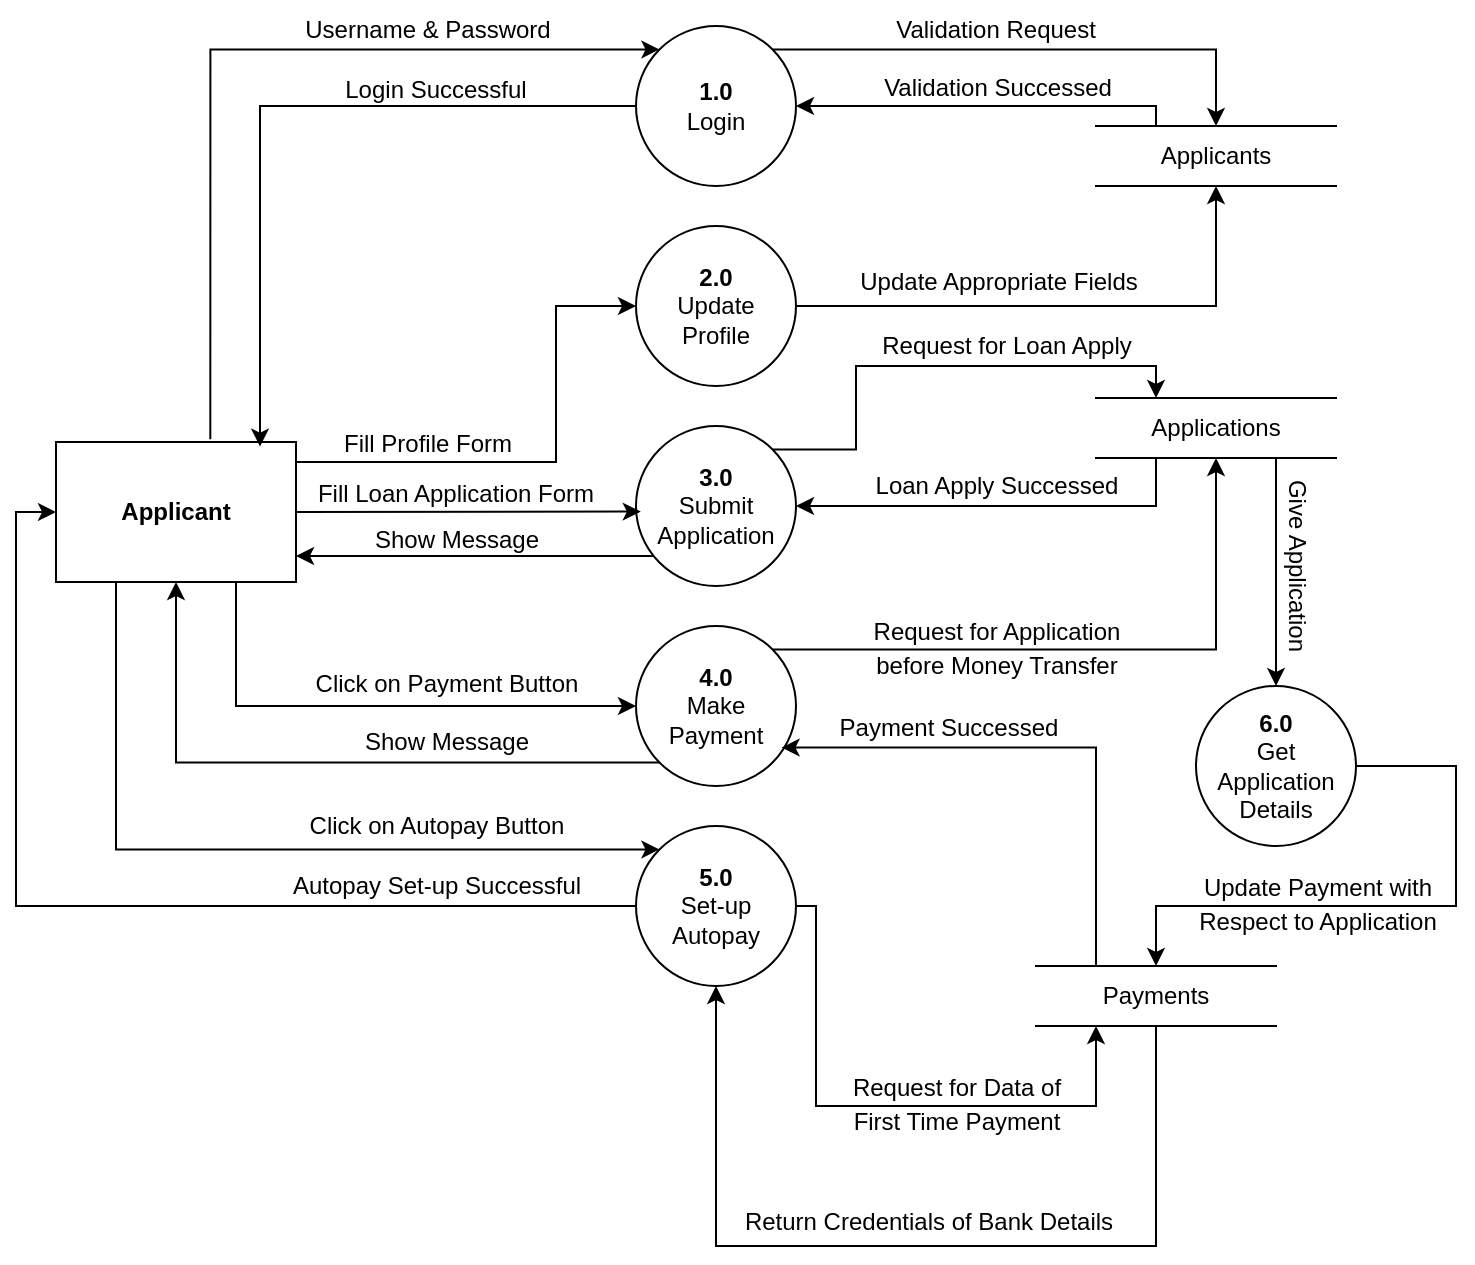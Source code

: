 <mxfile version="24.5.3" type="device">
  <diagram name="Page-1" id="hJsYdjwuIpF7kGlFn8PM">
    <mxGraphModel dx="1050" dy="621" grid="1" gridSize="10" guides="1" tooltips="1" connect="1" arrows="1" fold="1" page="1" pageScale="1" pageWidth="750" pageHeight="950" math="0" shadow="0">
      <root>
        <mxCell id="0" />
        <mxCell id="1" parent="0" />
        <mxCell id="d9AZ606Mu4WFJt1445oy-16" style="edgeStyle=orthogonalEdgeStyle;rounded=0;orthogonalLoop=1;jettySize=auto;html=1;exitX=1;exitY=0;exitDx=0;exitDy=0;entryX=0.5;entryY=0;entryDx=0;entryDy=0;" edge="1" parent="1" source="d9AZ606Mu4WFJt1445oy-1" target="d9AZ606Mu4WFJt1445oy-7">
          <mxGeometry relative="1" as="geometry">
            <Array as="points">
              <mxPoint x="640" y="132" />
            </Array>
          </mxGeometry>
        </mxCell>
        <mxCell id="d9AZ606Mu4WFJt1445oy-1" value="&lt;b&gt;1.0&lt;/b&gt;&lt;span style=&quot;color: rgba(0, 0, 0, 0); font-family: monospace; font-size: 0px; text-align: start; text-wrap: nowrap;&quot;&gt;&lt;b&gt;%&lt;/b&gt;3CmxGraphModel%3E%3Croot%3E%3CmxCell%20id%3D%220%22%2F%3E%3CmxCell%20id%3D%221%22%20parent%3D%220%22%2F%3E%3CmxCell%20id%3D%222%22%20value%3D%22Application%20Approve%22%20style%3D%22text%3Bhtml%3D1%3Balign%3Dcenter%3BverticalAlign%3Dmiddle%3BwhiteSpace%3Dwrap%3Brounded%3D0%3B%22%20vertex%3D%221%22%20parent%3D%221%22%3E%3CmxGeometry%20x%3D%22578%22%20y%3D%22295%22%20width%3D%22130%22%20height%3D%2230%22%20as%3D%22geometry%22%2F%3E%3C%2FmxCell%3E%3C%2Froot%3E%3C%2FmxGraphModel%3E&lt;/span&gt;&lt;div&gt;Login&lt;/div&gt;" style="ellipse;whiteSpace=wrap;html=1;aspect=fixed;" vertex="1" parent="1">
          <mxGeometry x="350" y="120" width="80" height="80" as="geometry" />
        </mxCell>
        <mxCell id="d9AZ606Mu4WFJt1445oy-24" style="edgeStyle=orthogonalEdgeStyle;rounded=0;orthogonalLoop=1;jettySize=auto;html=1;exitX=1;exitY=0.5;exitDx=0;exitDy=0;entryX=0.5;entryY=1;entryDx=0;entryDy=0;" edge="1" parent="1" source="d9AZ606Mu4WFJt1445oy-2" target="d9AZ606Mu4WFJt1445oy-7">
          <mxGeometry relative="1" as="geometry" />
        </mxCell>
        <mxCell id="d9AZ606Mu4WFJt1445oy-2" value="&lt;b&gt;2.0&lt;/b&gt;&lt;span style=&quot;color: rgba(0, 0, 0, 0); font-family: monospace; font-size: 0px; text-align: start; text-wrap: nowrap;&quot;&gt;%3CmxGraphModel%3E%3Croot%3E%3CmxCell%20id%3D%220%22%2F%3E%3CmxCell%20id%3D%221%22%20parent%3D%220%22%2F%3E%3CmxCell%20id%3D%222%22%20value%3D%22Application%20Approve%22%20style%3D%22text%3Bhtml%3D1%3Balign%3Dcenter%3BverticalAlign%3Dmiddle%3BwhiteSpace%3Dwrap%3Brounded%3D0%3B%22%20vertex%3D%221%22%20parent%3D%221%22%3E%3CmxGeometry%20x%3D%22578%22%20y%3D%22295%22%20width%3D%22130%22%20height%3D%2230%22%20as%3D%22geometry%22%2F%3E%3C%2FmxCell%3E%3C%2Froot%3E%3C%2FmxGraphModel%3E&lt;/span&gt;&lt;div&gt;Update&lt;/div&gt;&lt;div&gt;Profile&lt;/div&gt;" style="ellipse;whiteSpace=wrap;html=1;aspect=fixed;" vertex="1" parent="1">
          <mxGeometry x="350" y="220" width="80" height="80" as="geometry" />
        </mxCell>
        <mxCell id="d9AZ606Mu4WFJt1445oy-29" style="edgeStyle=orthogonalEdgeStyle;rounded=0;orthogonalLoop=1;jettySize=auto;html=1;exitX=1;exitY=0;exitDx=0;exitDy=0;entryX=0.25;entryY=0;entryDx=0;entryDy=0;" edge="1" parent="1" source="d9AZ606Mu4WFJt1445oy-3" target="d9AZ606Mu4WFJt1445oy-8">
          <mxGeometry relative="1" as="geometry">
            <Array as="points">
              <mxPoint x="460" y="332" />
              <mxPoint x="460" y="290" />
              <mxPoint x="610" y="290" />
            </Array>
          </mxGeometry>
        </mxCell>
        <mxCell id="d9AZ606Mu4WFJt1445oy-34" style="rounded=0;orthogonalLoop=1;jettySize=auto;html=1;entryX=1;entryY=0.75;entryDx=0;entryDy=0;exitX=0.125;exitY=0.813;exitDx=0;exitDy=0;exitPerimeter=0;" edge="1" parent="1" source="d9AZ606Mu4WFJt1445oy-3">
          <mxGeometry relative="1" as="geometry">
            <mxPoint x="354" y="384" as="sourcePoint" />
            <mxPoint x="180" y="385" as="targetPoint" />
          </mxGeometry>
        </mxCell>
        <mxCell id="d9AZ606Mu4WFJt1445oy-3" value="&lt;b&gt;3.0&lt;/b&gt;&lt;span style=&quot;color: rgba(0, 0, 0, 0); font-family: monospace; font-size: 0px; text-align: start; text-wrap: nowrap;&quot;&gt;%3CmxGraphModel%3E%3Croot%3E%3CmxCell%20id%3D%220%22%2F%3E%3CmxCell%20id%3D%221%22%20parent%3D%220%22%2F%3E%3CmxCell%20id%3D%222%22%20value%3D%22Application%20Approve%22%20style%3D%22text%3Bhtml%3D1%3Balign%3Dcenter%3BverticalAlign%3Dmiddle%3BwhiteSpace%3Dwrap%3Brounded%3D0%3B%22%20vertex%3D%221%22%20parent%3D%221%22%3E%3CmxGeometry%20x%3D%22578%22%20y%3D%22295%22%20width%3D%22130%22%20height%3D%2230%22%20as%3D%22geometry%22%2F%3E%3C%2FmxCell%3E%3C%2Froot%3E%3C%2FmxGraphModel%3E&lt;/span&gt;&lt;div&gt;Submit Application&lt;/div&gt;" style="ellipse;whiteSpace=wrap;html=1;aspect=fixed;" vertex="1" parent="1">
          <mxGeometry x="350" y="320" width="80" height="80" as="geometry" />
        </mxCell>
        <mxCell id="d9AZ606Mu4WFJt1445oy-39" style="edgeStyle=orthogonalEdgeStyle;rounded=0;orthogonalLoop=1;jettySize=auto;html=1;exitX=1;exitY=0;exitDx=0;exitDy=0;entryX=0.5;entryY=1;entryDx=0;entryDy=0;" edge="1" parent="1" source="d9AZ606Mu4WFJt1445oy-4" target="d9AZ606Mu4WFJt1445oy-8">
          <mxGeometry relative="1" as="geometry" />
        </mxCell>
        <mxCell id="d9AZ606Mu4WFJt1445oy-44" style="edgeStyle=orthogonalEdgeStyle;rounded=0;orthogonalLoop=1;jettySize=auto;html=1;exitX=0;exitY=1;exitDx=0;exitDy=0;entryX=0.5;entryY=1;entryDx=0;entryDy=0;" edge="1" parent="1" source="d9AZ606Mu4WFJt1445oy-4" target="d9AZ606Mu4WFJt1445oy-6">
          <mxGeometry relative="1" as="geometry" />
        </mxCell>
        <mxCell id="d9AZ606Mu4WFJt1445oy-4" value="&lt;b&gt;4.0&lt;/b&gt;&lt;span style=&quot;color: rgba(0, 0, 0, 0); font-family: monospace; font-size: 0px; text-align: start; text-wrap: nowrap;&quot;&gt;%3CmxGraphModel%3E%3Croot%3E%3CmxCell%20id%3D%220%22%2F%3E%3CmxCell%20id%3D%221%22%20parent%3D%220%22%2F%3E%3CmxCell%20id%3D%222%22%20value%3D%22Application%20Approve%22%20style%3D%22text%3Bhtml%3D1%3Balign%3Dcenter%3BverticalAlign%3Dmiddle%3BwhiteSpace%3Dwrap%3Brounded%3D0%3B%22%20vertex%3D%221%22%20parent%3D%221%22%3E%3CmxGeometry%20x%3D%22578%22%20y%3D%22295%22%20width%3D%22130%22%20height%3D%2230%22%20as%3D%22geometry%22%2F%3E%3C%2FmxCell%3E%3C%2Froot%3E%3C%2FmxGraphModel%3E&lt;/span&gt;&lt;div&gt;Make Payment&lt;/div&gt;" style="ellipse;whiteSpace=wrap;html=1;aspect=fixed;" vertex="1" parent="1">
          <mxGeometry x="350" y="420" width="80" height="80" as="geometry" />
        </mxCell>
        <mxCell id="d9AZ606Mu4WFJt1445oy-52" style="edgeStyle=orthogonalEdgeStyle;rounded=0;orthogonalLoop=1;jettySize=auto;html=1;exitX=1;exitY=0.5;exitDx=0;exitDy=0;entryX=0.25;entryY=1;entryDx=0;entryDy=0;" edge="1" parent="1" source="d9AZ606Mu4WFJt1445oy-5" target="d9AZ606Mu4WFJt1445oy-9">
          <mxGeometry relative="1" as="geometry">
            <Array as="points">
              <mxPoint x="440" y="560" />
              <mxPoint x="440" y="660" />
              <mxPoint x="580" y="660" />
            </Array>
          </mxGeometry>
        </mxCell>
        <mxCell id="d9AZ606Mu4WFJt1445oy-57" style="edgeStyle=orthogonalEdgeStyle;rounded=0;orthogonalLoop=1;jettySize=auto;html=1;exitX=0;exitY=0.5;exitDx=0;exitDy=0;entryX=0;entryY=0.5;entryDx=0;entryDy=0;" edge="1" parent="1" source="d9AZ606Mu4WFJt1445oy-5" target="d9AZ606Mu4WFJt1445oy-6">
          <mxGeometry relative="1" as="geometry" />
        </mxCell>
        <mxCell id="d9AZ606Mu4WFJt1445oy-5" value="&lt;b&gt;5.0&lt;/b&gt;&lt;span style=&quot;color: rgba(0, 0, 0, 0); font-family: monospace; font-size: 0px; text-align: start; text-wrap: nowrap;&quot;&gt;%3CmxGraphModel%3E%3Croot%3E%3CmxCell%20id%3D%220%22%2F%3E%3CmxCell%20id%3D%221%22%20parent%3D%220%22%2F%3E%3CmxCell%20id%3D%222%22%20value%3D%22Application%20Approve%22%20style%3D%22text%3Bhtml%3D1%3Balign%3Dcenter%3BverticalAlign%3Dmiddle%3BwhiteSpace%3Dwrap%3Brounded%3D0%3B%22%20vertex%3D%221%22%20parent%3D%221%22%3E%3CmxGeometry%20x%3D%22578%22%20y%3D%22295%22%20width%3D%22130%22%20height%3D%2230%22%20as%3D%22geometry%22%2F%3E%3C%2FmxCell%3E%3C%2Froot%3E%3C%2FmxGraphModel%3E&lt;/span&gt;&lt;div&gt;Set-up Autopay&lt;/div&gt;" style="ellipse;whiteSpace=wrap;html=1;aspect=fixed;" vertex="1" parent="1">
          <mxGeometry x="350" y="520" width="80" height="80" as="geometry" />
        </mxCell>
        <mxCell id="d9AZ606Mu4WFJt1445oy-12" style="edgeStyle=orthogonalEdgeStyle;rounded=0;orthogonalLoop=1;jettySize=auto;html=1;exitX=0.643;exitY=-0.02;exitDx=0;exitDy=0;entryX=0;entryY=0;entryDx=0;entryDy=0;exitPerimeter=0;" edge="1" parent="1" source="d9AZ606Mu4WFJt1445oy-6" target="d9AZ606Mu4WFJt1445oy-1">
          <mxGeometry relative="1" as="geometry">
            <Array as="points">
              <mxPoint x="137" y="132" />
            </Array>
          </mxGeometry>
        </mxCell>
        <mxCell id="d9AZ606Mu4WFJt1445oy-22" style="edgeStyle=orthogonalEdgeStyle;rounded=0;orthogonalLoop=1;jettySize=auto;html=1;exitX=1;exitY=0.25;exitDx=0;exitDy=0;entryX=0;entryY=0.5;entryDx=0;entryDy=0;" edge="1" parent="1" target="d9AZ606Mu4WFJt1445oy-2">
          <mxGeometry relative="1" as="geometry">
            <mxPoint x="180" y="338" as="sourcePoint" />
            <mxPoint x="350" y="253" as="targetPoint" />
            <Array as="points">
              <mxPoint x="310" y="338" />
              <mxPoint x="310" y="260" />
            </Array>
          </mxGeometry>
        </mxCell>
        <mxCell id="d9AZ606Mu4WFJt1445oy-27" style="rounded=0;orthogonalLoop=1;jettySize=auto;html=1;exitX=1;exitY=0.5;exitDx=0;exitDy=0;entryX=0.03;entryY=0.61;entryDx=0;entryDy=0;entryPerimeter=0;" edge="1" parent="1" source="d9AZ606Mu4WFJt1445oy-6">
          <mxGeometry relative="1" as="geometry">
            <mxPoint x="180" y="364" as="sourcePoint" />
            <mxPoint x="352.4" y="362.8" as="targetPoint" />
          </mxGeometry>
        </mxCell>
        <mxCell id="d9AZ606Mu4WFJt1445oy-37" style="edgeStyle=orthogonalEdgeStyle;rounded=0;orthogonalLoop=1;jettySize=auto;html=1;exitX=0.75;exitY=1;exitDx=0;exitDy=0;entryX=0;entryY=0.5;entryDx=0;entryDy=0;" edge="1" parent="1" source="d9AZ606Mu4WFJt1445oy-6" target="d9AZ606Mu4WFJt1445oy-4">
          <mxGeometry relative="1" as="geometry">
            <Array as="points">
              <mxPoint x="150" y="460" />
            </Array>
          </mxGeometry>
        </mxCell>
        <mxCell id="d9AZ606Mu4WFJt1445oy-49" style="edgeStyle=orthogonalEdgeStyle;rounded=0;orthogonalLoop=1;jettySize=auto;html=1;exitX=0.25;exitY=1;exitDx=0;exitDy=0;entryX=0;entryY=0;entryDx=0;entryDy=0;" edge="1" parent="1" source="d9AZ606Mu4WFJt1445oy-6" target="d9AZ606Mu4WFJt1445oy-5">
          <mxGeometry relative="1" as="geometry">
            <Array as="points">
              <mxPoint x="90" y="532" />
            </Array>
          </mxGeometry>
        </mxCell>
        <mxCell id="d9AZ606Mu4WFJt1445oy-6" value="&lt;b&gt;Applicant&lt;/b&gt;" style="rounded=0;whiteSpace=wrap;html=1;" vertex="1" parent="1">
          <mxGeometry x="60" y="328" width="120" height="70" as="geometry" />
        </mxCell>
        <mxCell id="d9AZ606Mu4WFJt1445oy-19" style="edgeStyle=orthogonalEdgeStyle;rounded=0;orthogonalLoop=1;jettySize=auto;html=1;exitX=0.25;exitY=0;exitDx=0;exitDy=0;entryX=1;entryY=0.5;entryDx=0;entryDy=0;" edge="1" parent="1" source="d9AZ606Mu4WFJt1445oy-7" target="d9AZ606Mu4WFJt1445oy-1">
          <mxGeometry relative="1" as="geometry">
            <Array as="points">
              <mxPoint x="610" y="160" />
            </Array>
          </mxGeometry>
        </mxCell>
        <mxCell id="d9AZ606Mu4WFJt1445oy-7" value="Applicants&lt;span style=&quot;color: rgba(0, 0, 0, 0); font-family: monospace; font-size: 0px; text-align: start; text-wrap: nowrap;&quot;&gt;%3CmxGraphModel%3E%3Croot%3E%3CmxCell%20id%3D%220%22%2F%3E%3CmxCell%20id%3D%221%22%20parent%3D%220%22%2F%3E%3CmxCell%20id%3D%222%22%20value%3D%22%26lt%3Bb%26gt%3B4.0%26lt%3B%2Fb%26gt%3B%26lt%3Bspan%20style%3D%26quot%3Bcolor%3A%20rgba(0%2C%200%2C%200%2C%200)%3B%20font-family%3A%20monospace%3B%20font-size%3A%200px%3B%20text-align%3A%20start%3B%20text-wrap%3A%20nowrap%3B%26quot%3B%26gt%3B%253CmxGraphModel%253E%253Croot%253E%253CmxCell%2520id%253D%25220%2522%252F%253E%253CmxCell%2520id%253D%25221%2522%2520parent%253D%25220%2522%252F%253E%253CmxCell%2520id%253D%25222%2522%2520value%253D%2522Application%2520Approve%2522%2520style%253D%2522text%253Bhtml%253D1%253Balign%253Dcenter%253BverticalAlign%253Dmiddle%253BwhiteSpace%253Dwrap%253Brounded%253D0%253B%2522%2520vertex%253D%25221%2522%2520parent%253D%25221%2522%253E%253CmxGeometry%2520x%253D%2522578%2522%2520y%253D%2522295%2522%2520width%253D%2522130%2522%2520height%253D%252230%2522%2520as%253D%2522geometry%2522%252F%253E%253C%252FmxCell%253E%253C%252Froot%253E%253C%252FmxGraphModel%253E%26lt%3B%2Fspan%26gt%3B%26lt%3Bdiv%26gt%3BMake%20Payment%26lt%3B%2Fdiv%26gt%3B%22%20style%3D%22ellipse%3BwhiteSpace%3Dwrap%3Bhtml%3D1%3Baspect%3Dfixed%3B%22%20vertex%3D%221%22%20parent%3D%221%22%3E%3CmxGeometry%20x%3D%22350%22%20y%3D%22430%22%20width%3D%2280%22%20height%3D%2280%22%20as%3D%22geometry%22%2F%3E%3C%2FmxCell%3E%3C%2Froot%3E%3C%2FmxGraphModel%3E&lt;/span&gt;" style="shape=partialRectangle;whiteSpace=wrap;html=1;left=0;right=0;fillColor=none;" vertex="1" parent="1">
          <mxGeometry x="580" y="170" width="120" height="30" as="geometry" />
        </mxCell>
        <mxCell id="d9AZ606Mu4WFJt1445oy-31" style="edgeStyle=orthogonalEdgeStyle;rounded=0;orthogonalLoop=1;jettySize=auto;html=1;exitX=0.25;exitY=1;exitDx=0;exitDy=0;entryX=1;entryY=0.5;entryDx=0;entryDy=0;" edge="1" parent="1" source="d9AZ606Mu4WFJt1445oy-8" target="d9AZ606Mu4WFJt1445oy-3">
          <mxGeometry relative="1" as="geometry" />
        </mxCell>
        <mxCell id="d9AZ606Mu4WFJt1445oy-40" style="edgeStyle=orthogonalEdgeStyle;rounded=0;orthogonalLoop=1;jettySize=auto;html=1;exitX=0.75;exitY=1;exitDx=0;exitDy=0;entryX=0.5;entryY=0;entryDx=0;entryDy=0;" edge="1" parent="1" source="d9AZ606Mu4WFJt1445oy-8" target="d9AZ606Mu4WFJt1445oy-11">
          <mxGeometry relative="1" as="geometry" />
        </mxCell>
        <mxCell id="d9AZ606Mu4WFJt1445oy-8" value="Applications" style="shape=partialRectangle;whiteSpace=wrap;html=1;left=0;right=0;fillColor=none;" vertex="1" parent="1">
          <mxGeometry x="580" y="306" width="120" height="30" as="geometry" />
        </mxCell>
        <mxCell id="d9AZ606Mu4WFJt1445oy-43" style="edgeStyle=orthogonalEdgeStyle;rounded=0;orthogonalLoop=1;jettySize=auto;html=1;exitX=0.25;exitY=0;exitDx=0;exitDy=0;entryX=0.91;entryY=0.76;entryDx=0;entryDy=0;entryPerimeter=0;" edge="1" parent="1" source="d9AZ606Mu4WFJt1445oy-9" target="d9AZ606Mu4WFJt1445oy-4">
          <mxGeometry relative="1" as="geometry">
            <Array as="points">
              <mxPoint x="580" y="481" />
            </Array>
          </mxGeometry>
        </mxCell>
        <mxCell id="d9AZ606Mu4WFJt1445oy-54" style="edgeStyle=orthogonalEdgeStyle;rounded=0;orthogonalLoop=1;jettySize=auto;html=1;exitX=0.5;exitY=1;exitDx=0;exitDy=0;entryX=0.5;entryY=1;entryDx=0;entryDy=0;" edge="1" parent="1" source="d9AZ606Mu4WFJt1445oy-9" target="d9AZ606Mu4WFJt1445oy-5">
          <mxGeometry relative="1" as="geometry">
            <Array as="points">
              <mxPoint x="610" y="730" />
              <mxPoint x="390" y="730" />
            </Array>
          </mxGeometry>
        </mxCell>
        <mxCell id="d9AZ606Mu4WFJt1445oy-9" value="Payments" style="shape=partialRectangle;whiteSpace=wrap;html=1;left=0;right=0;fillColor=none;" vertex="1" parent="1">
          <mxGeometry x="550" y="590" width="120" height="30" as="geometry" />
        </mxCell>
        <mxCell id="d9AZ606Mu4WFJt1445oy-41" style="edgeStyle=orthogonalEdgeStyle;rounded=0;orthogonalLoop=1;jettySize=auto;html=1;exitX=1;exitY=0.5;exitDx=0;exitDy=0;entryX=0.5;entryY=0;entryDx=0;entryDy=0;" edge="1" parent="1" source="d9AZ606Mu4WFJt1445oy-11" target="d9AZ606Mu4WFJt1445oy-9">
          <mxGeometry relative="1" as="geometry">
            <Array as="points">
              <mxPoint x="760" y="490" />
              <mxPoint x="760" y="560" />
              <mxPoint x="610" y="560" />
            </Array>
          </mxGeometry>
        </mxCell>
        <mxCell id="d9AZ606Mu4WFJt1445oy-11" value="&lt;b&gt;6.0&lt;/b&gt;&lt;span style=&quot;color: rgba(0, 0, 0, 0); font-family: monospace; font-size: 0px; text-align: start; text-wrap: nowrap;&quot;&gt;%3CmxGraphModel%3E%3Croot%3E%3CmxCell%20id%3D%220%22%2F%3E%3CmxCell%20id%3D%221%22%20parent%3D%220%22%2F%3E%3CmxCell%20id%3D%222%22%20value%3D%22Application%20Approve%22%20style%3D%22text%3Bhtml%3D1%3Balign%3Dcenter%3BverticalAlign%3Dmiddle%3BwhiteSpace%3Dwrap%3Brounded%3D0%3B%22%20vertex%3D%221%22%20parent%3D%221%22%3E%3CmxGeometry%20x%3D%22578%22%20y%3D%22295%22%20width%3D%22130%22%20height%3D%2230%22%20as%3D%22geometry%22%2F%3E%3C%2FmxCell%3E%3C%2Froot%3E%3C%2FmxGraphModel%3E&lt;/span&gt;&lt;div&gt;Get Application Details&lt;/div&gt;" style="ellipse;whiteSpace=wrap;html=1;aspect=fixed;" vertex="1" parent="1">
          <mxGeometry x="630" y="450" width="80" height="80" as="geometry" />
        </mxCell>
        <mxCell id="d9AZ606Mu4WFJt1445oy-13" value="Username &amp;amp; Password" style="text;html=1;align=center;verticalAlign=middle;whiteSpace=wrap;rounded=0;" vertex="1" parent="1">
          <mxGeometry x="176" y="107" width="140" height="30" as="geometry" />
        </mxCell>
        <mxCell id="d9AZ606Mu4WFJt1445oy-14" style="edgeStyle=orthogonalEdgeStyle;rounded=0;orthogonalLoop=1;jettySize=auto;html=1;exitX=0;exitY=0.5;exitDx=0;exitDy=0;entryX=0.85;entryY=0.033;entryDx=0;entryDy=0;entryPerimeter=0;" edge="1" parent="1" source="d9AZ606Mu4WFJt1445oy-1" target="d9AZ606Mu4WFJt1445oy-6">
          <mxGeometry relative="1" as="geometry" />
        </mxCell>
        <mxCell id="d9AZ606Mu4WFJt1445oy-15" value="Login Successful" style="text;html=1;align=center;verticalAlign=middle;whiteSpace=wrap;rounded=0;" vertex="1" parent="1">
          <mxGeometry x="180" y="137" width="140" height="30" as="geometry" />
        </mxCell>
        <mxCell id="d9AZ606Mu4WFJt1445oy-20" value="Validation Request" style="text;html=1;align=center;verticalAlign=middle;whiteSpace=wrap;rounded=0;" vertex="1" parent="1">
          <mxGeometry x="460" y="107" width="140" height="30" as="geometry" />
        </mxCell>
        <mxCell id="d9AZ606Mu4WFJt1445oy-21" value="Validation Successed" style="text;html=1;align=center;verticalAlign=middle;whiteSpace=wrap;rounded=0;" vertex="1" parent="1">
          <mxGeometry x="461" y="136" width="140" height="30" as="geometry" />
        </mxCell>
        <mxCell id="d9AZ606Mu4WFJt1445oy-23" value="Fill Profile Form" style="text;html=1;align=center;verticalAlign=middle;whiteSpace=wrap;rounded=0;" vertex="1" parent="1">
          <mxGeometry x="176" y="314" width="140" height="30" as="geometry" />
        </mxCell>
        <mxCell id="d9AZ606Mu4WFJt1445oy-25" value="Update Appropriate Fields" style="text;html=1;align=center;verticalAlign=middle;whiteSpace=wrap;rounded=0;" vertex="1" parent="1">
          <mxGeometry x="451.5" y="233" width="159" height="30" as="geometry" />
        </mxCell>
        <mxCell id="d9AZ606Mu4WFJt1445oy-28" value="Fill Loan Application Form" style="text;html=1;align=center;verticalAlign=middle;whiteSpace=wrap;rounded=0;" vertex="1" parent="1">
          <mxGeometry x="188" y="339" width="144" height="30" as="geometry" />
        </mxCell>
        <mxCell id="d9AZ606Mu4WFJt1445oy-30" value="Request for Loan Apply" style="text;html=1;align=center;verticalAlign=middle;whiteSpace=wrap;rounded=0;" vertex="1" parent="1">
          <mxGeometry x="455.5" y="265" width="159" height="30" as="geometry" />
        </mxCell>
        <mxCell id="d9AZ606Mu4WFJt1445oy-32" value="Loan Apply Successed" style="text;html=1;align=center;verticalAlign=middle;whiteSpace=wrap;rounded=0;" vertex="1" parent="1">
          <mxGeometry x="450.5" y="335" width="159" height="30" as="geometry" />
        </mxCell>
        <mxCell id="d9AZ606Mu4WFJt1445oy-35" value="Show Message" style="text;html=1;align=center;verticalAlign=middle;whiteSpace=wrap;rounded=0;" vertex="1" parent="1">
          <mxGeometry x="180.5" y="362" width="159" height="30" as="geometry" />
        </mxCell>
        <mxCell id="d9AZ606Mu4WFJt1445oy-38" value="Click on Payment Button" style="text;html=1;align=center;verticalAlign=middle;whiteSpace=wrap;rounded=0;" vertex="1" parent="1">
          <mxGeometry x="176" y="434" width="159" height="30" as="geometry" />
        </mxCell>
        <mxCell id="d9AZ606Mu4WFJt1445oy-45" value="&lt;p style=&quot;line-height: 140%;&quot;&gt;Request for Application before Money Transfer&lt;/p&gt;" style="text;html=1;align=center;verticalAlign=middle;whiteSpace=wrap;rounded=0;" vertex="1" parent="1">
          <mxGeometry x="450.5" y="416" width="159" height="30" as="geometry" />
        </mxCell>
        <mxCell id="d9AZ606Mu4WFJt1445oy-46" value="Give Application" style="text;html=1;align=center;verticalAlign=middle;whiteSpace=wrap;rounded=0;rotation=90;" vertex="1" parent="1">
          <mxGeometry x="601" y="375" width="159" height="30" as="geometry" />
        </mxCell>
        <mxCell id="d9AZ606Mu4WFJt1445oy-47" value="&lt;p style=&quot;line-height: 140%;&quot;&gt;Update Payment with Respect to Application&lt;/p&gt;" style="text;html=1;align=center;verticalAlign=middle;whiteSpace=wrap;rounded=0;" vertex="1" parent="1">
          <mxGeometry x="616" y="544" width="150" height="30" as="geometry" />
        </mxCell>
        <mxCell id="d9AZ606Mu4WFJt1445oy-48" value="Payment Successed" style="text;html=1;align=center;verticalAlign=middle;whiteSpace=wrap;rounded=0;" vertex="1" parent="1">
          <mxGeometry x="427" y="456" width="159" height="30" as="geometry" />
        </mxCell>
        <mxCell id="d9AZ606Mu4WFJt1445oy-50" value="Show Message" style="text;html=1;align=center;verticalAlign=middle;whiteSpace=wrap;rounded=0;" vertex="1" parent="1">
          <mxGeometry x="176" y="463" width="159" height="30" as="geometry" />
        </mxCell>
        <mxCell id="d9AZ606Mu4WFJt1445oy-51" value="Click on Autopay Button" style="text;html=1;align=center;verticalAlign=middle;whiteSpace=wrap;rounded=0;" vertex="1" parent="1">
          <mxGeometry x="170.5" y="505" width="159" height="30" as="geometry" />
        </mxCell>
        <mxCell id="d9AZ606Mu4WFJt1445oy-53" value="&lt;p style=&quot;line-height: 140%;&quot;&gt;Request for Data of First Time Payment&lt;/p&gt;" style="text;html=1;align=center;verticalAlign=middle;whiteSpace=wrap;rounded=0;" vertex="1" parent="1">
          <mxGeometry x="450.5" y="644" width="119" height="30" as="geometry" />
        </mxCell>
        <mxCell id="d9AZ606Mu4WFJt1445oy-56" value="&lt;p style=&quot;line-height: 140%;&quot;&gt;Return Credentials of Bank Details&lt;/p&gt;" style="text;html=1;align=center;verticalAlign=middle;whiteSpace=wrap;rounded=0;" vertex="1" parent="1">
          <mxGeometry x="400" y="703" width="193" height="30" as="geometry" />
        </mxCell>
        <mxCell id="d9AZ606Mu4WFJt1445oy-58" value="Autopay Set-up Successful" style="text;html=1;align=center;verticalAlign=middle;whiteSpace=wrap;rounded=0;" vertex="1" parent="1">
          <mxGeometry x="170.5" y="535" width="159" height="30" as="geometry" />
        </mxCell>
      </root>
    </mxGraphModel>
  </diagram>
</mxfile>
